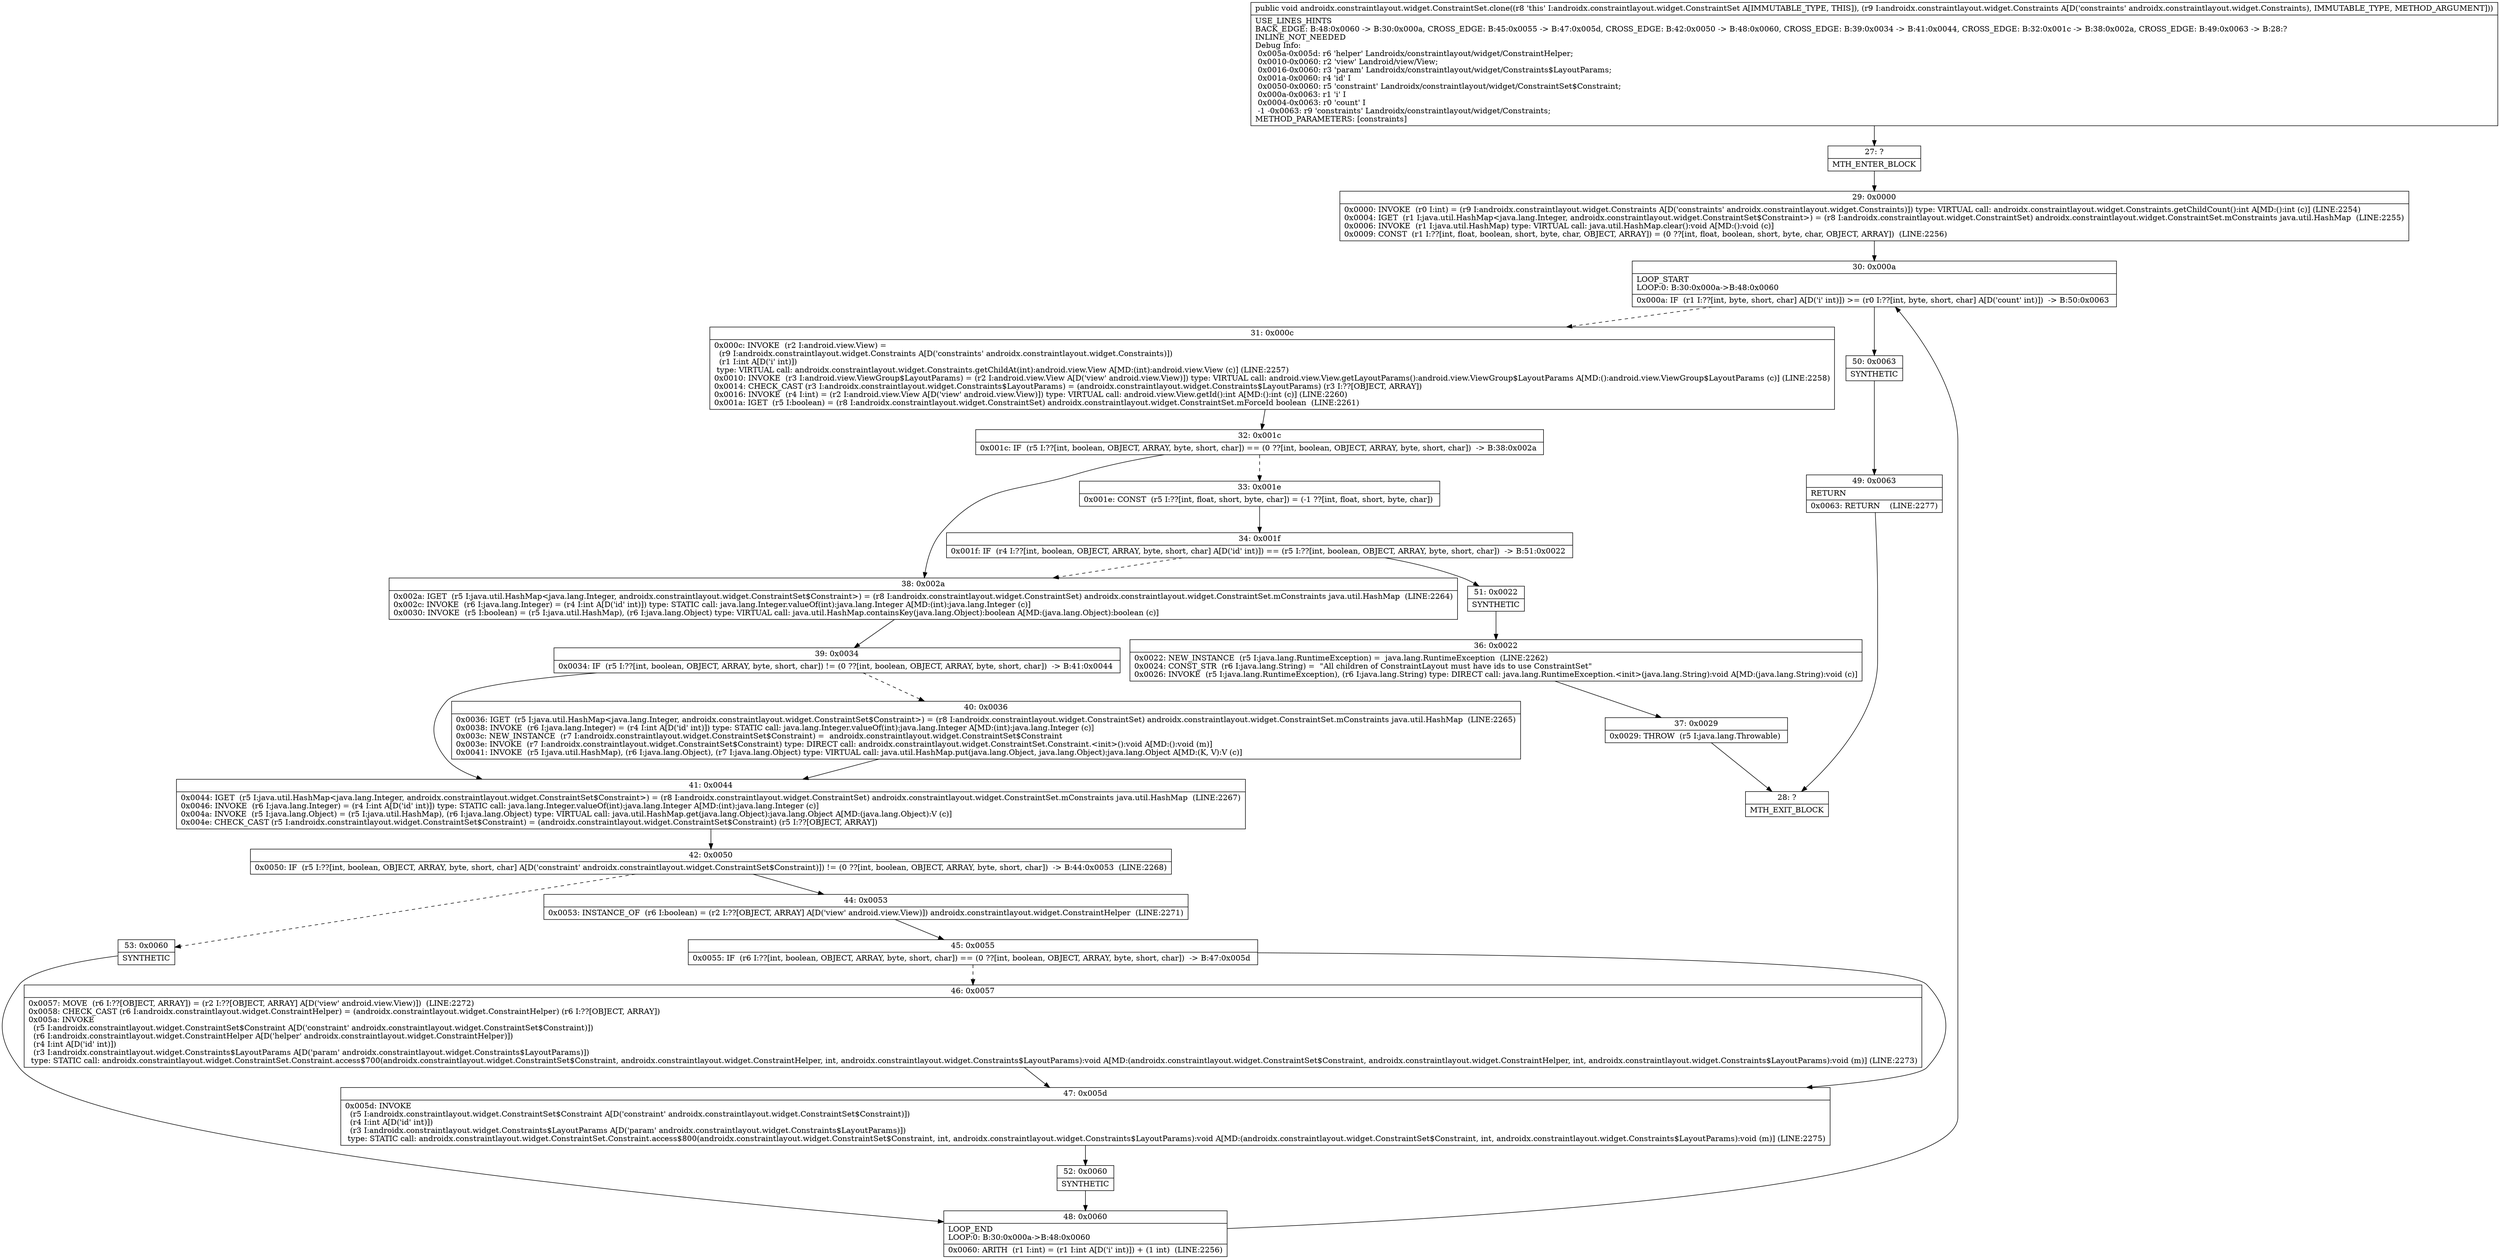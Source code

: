 digraph "CFG forandroidx.constraintlayout.widget.ConstraintSet.clone(Landroidx\/constraintlayout\/widget\/Constraints;)V" {
Node_27 [shape=record,label="{27\:\ ?|MTH_ENTER_BLOCK\l}"];
Node_29 [shape=record,label="{29\:\ 0x0000|0x0000: INVOKE  (r0 I:int) = (r9 I:androidx.constraintlayout.widget.Constraints A[D('constraints' androidx.constraintlayout.widget.Constraints)]) type: VIRTUAL call: androidx.constraintlayout.widget.Constraints.getChildCount():int A[MD:():int (c)] (LINE:2254)\l0x0004: IGET  (r1 I:java.util.HashMap\<java.lang.Integer, androidx.constraintlayout.widget.ConstraintSet$Constraint\>) = (r8 I:androidx.constraintlayout.widget.ConstraintSet) androidx.constraintlayout.widget.ConstraintSet.mConstraints java.util.HashMap  (LINE:2255)\l0x0006: INVOKE  (r1 I:java.util.HashMap) type: VIRTUAL call: java.util.HashMap.clear():void A[MD:():void (c)]\l0x0009: CONST  (r1 I:??[int, float, boolean, short, byte, char, OBJECT, ARRAY]) = (0 ??[int, float, boolean, short, byte, char, OBJECT, ARRAY])  (LINE:2256)\l}"];
Node_30 [shape=record,label="{30\:\ 0x000a|LOOP_START\lLOOP:0: B:30:0x000a\-\>B:48:0x0060\l|0x000a: IF  (r1 I:??[int, byte, short, char] A[D('i' int)]) \>= (r0 I:??[int, byte, short, char] A[D('count' int)])  \-\> B:50:0x0063 \l}"];
Node_31 [shape=record,label="{31\:\ 0x000c|0x000c: INVOKE  (r2 I:android.view.View) = \l  (r9 I:androidx.constraintlayout.widget.Constraints A[D('constraints' androidx.constraintlayout.widget.Constraints)])\l  (r1 I:int A[D('i' int)])\l type: VIRTUAL call: androidx.constraintlayout.widget.Constraints.getChildAt(int):android.view.View A[MD:(int):android.view.View (c)] (LINE:2257)\l0x0010: INVOKE  (r3 I:android.view.ViewGroup$LayoutParams) = (r2 I:android.view.View A[D('view' android.view.View)]) type: VIRTUAL call: android.view.View.getLayoutParams():android.view.ViewGroup$LayoutParams A[MD:():android.view.ViewGroup$LayoutParams (c)] (LINE:2258)\l0x0014: CHECK_CAST (r3 I:androidx.constraintlayout.widget.Constraints$LayoutParams) = (androidx.constraintlayout.widget.Constraints$LayoutParams) (r3 I:??[OBJECT, ARRAY]) \l0x0016: INVOKE  (r4 I:int) = (r2 I:android.view.View A[D('view' android.view.View)]) type: VIRTUAL call: android.view.View.getId():int A[MD:():int (c)] (LINE:2260)\l0x001a: IGET  (r5 I:boolean) = (r8 I:androidx.constraintlayout.widget.ConstraintSet) androidx.constraintlayout.widget.ConstraintSet.mForceId boolean  (LINE:2261)\l}"];
Node_32 [shape=record,label="{32\:\ 0x001c|0x001c: IF  (r5 I:??[int, boolean, OBJECT, ARRAY, byte, short, char]) == (0 ??[int, boolean, OBJECT, ARRAY, byte, short, char])  \-\> B:38:0x002a \l}"];
Node_33 [shape=record,label="{33\:\ 0x001e|0x001e: CONST  (r5 I:??[int, float, short, byte, char]) = (\-1 ??[int, float, short, byte, char]) \l}"];
Node_34 [shape=record,label="{34\:\ 0x001f|0x001f: IF  (r4 I:??[int, boolean, OBJECT, ARRAY, byte, short, char] A[D('id' int)]) == (r5 I:??[int, boolean, OBJECT, ARRAY, byte, short, char])  \-\> B:51:0x0022 \l}"];
Node_51 [shape=record,label="{51\:\ 0x0022|SYNTHETIC\l}"];
Node_36 [shape=record,label="{36\:\ 0x0022|0x0022: NEW_INSTANCE  (r5 I:java.lang.RuntimeException) =  java.lang.RuntimeException  (LINE:2262)\l0x0024: CONST_STR  (r6 I:java.lang.String) =  \"All children of ConstraintLayout must have ids to use ConstraintSet\" \l0x0026: INVOKE  (r5 I:java.lang.RuntimeException), (r6 I:java.lang.String) type: DIRECT call: java.lang.RuntimeException.\<init\>(java.lang.String):void A[MD:(java.lang.String):void (c)]\l}"];
Node_37 [shape=record,label="{37\:\ 0x0029|0x0029: THROW  (r5 I:java.lang.Throwable) \l}"];
Node_28 [shape=record,label="{28\:\ ?|MTH_EXIT_BLOCK\l}"];
Node_38 [shape=record,label="{38\:\ 0x002a|0x002a: IGET  (r5 I:java.util.HashMap\<java.lang.Integer, androidx.constraintlayout.widget.ConstraintSet$Constraint\>) = (r8 I:androidx.constraintlayout.widget.ConstraintSet) androidx.constraintlayout.widget.ConstraintSet.mConstraints java.util.HashMap  (LINE:2264)\l0x002c: INVOKE  (r6 I:java.lang.Integer) = (r4 I:int A[D('id' int)]) type: STATIC call: java.lang.Integer.valueOf(int):java.lang.Integer A[MD:(int):java.lang.Integer (c)]\l0x0030: INVOKE  (r5 I:boolean) = (r5 I:java.util.HashMap), (r6 I:java.lang.Object) type: VIRTUAL call: java.util.HashMap.containsKey(java.lang.Object):boolean A[MD:(java.lang.Object):boolean (c)]\l}"];
Node_39 [shape=record,label="{39\:\ 0x0034|0x0034: IF  (r5 I:??[int, boolean, OBJECT, ARRAY, byte, short, char]) != (0 ??[int, boolean, OBJECT, ARRAY, byte, short, char])  \-\> B:41:0x0044 \l}"];
Node_40 [shape=record,label="{40\:\ 0x0036|0x0036: IGET  (r5 I:java.util.HashMap\<java.lang.Integer, androidx.constraintlayout.widget.ConstraintSet$Constraint\>) = (r8 I:androidx.constraintlayout.widget.ConstraintSet) androidx.constraintlayout.widget.ConstraintSet.mConstraints java.util.HashMap  (LINE:2265)\l0x0038: INVOKE  (r6 I:java.lang.Integer) = (r4 I:int A[D('id' int)]) type: STATIC call: java.lang.Integer.valueOf(int):java.lang.Integer A[MD:(int):java.lang.Integer (c)]\l0x003c: NEW_INSTANCE  (r7 I:androidx.constraintlayout.widget.ConstraintSet$Constraint) =  androidx.constraintlayout.widget.ConstraintSet$Constraint \l0x003e: INVOKE  (r7 I:androidx.constraintlayout.widget.ConstraintSet$Constraint) type: DIRECT call: androidx.constraintlayout.widget.ConstraintSet.Constraint.\<init\>():void A[MD:():void (m)]\l0x0041: INVOKE  (r5 I:java.util.HashMap), (r6 I:java.lang.Object), (r7 I:java.lang.Object) type: VIRTUAL call: java.util.HashMap.put(java.lang.Object, java.lang.Object):java.lang.Object A[MD:(K, V):V (c)]\l}"];
Node_41 [shape=record,label="{41\:\ 0x0044|0x0044: IGET  (r5 I:java.util.HashMap\<java.lang.Integer, androidx.constraintlayout.widget.ConstraintSet$Constraint\>) = (r8 I:androidx.constraintlayout.widget.ConstraintSet) androidx.constraintlayout.widget.ConstraintSet.mConstraints java.util.HashMap  (LINE:2267)\l0x0046: INVOKE  (r6 I:java.lang.Integer) = (r4 I:int A[D('id' int)]) type: STATIC call: java.lang.Integer.valueOf(int):java.lang.Integer A[MD:(int):java.lang.Integer (c)]\l0x004a: INVOKE  (r5 I:java.lang.Object) = (r5 I:java.util.HashMap), (r6 I:java.lang.Object) type: VIRTUAL call: java.util.HashMap.get(java.lang.Object):java.lang.Object A[MD:(java.lang.Object):V (c)]\l0x004e: CHECK_CAST (r5 I:androidx.constraintlayout.widget.ConstraintSet$Constraint) = (androidx.constraintlayout.widget.ConstraintSet$Constraint) (r5 I:??[OBJECT, ARRAY]) \l}"];
Node_42 [shape=record,label="{42\:\ 0x0050|0x0050: IF  (r5 I:??[int, boolean, OBJECT, ARRAY, byte, short, char] A[D('constraint' androidx.constraintlayout.widget.ConstraintSet$Constraint)]) != (0 ??[int, boolean, OBJECT, ARRAY, byte, short, char])  \-\> B:44:0x0053  (LINE:2268)\l}"];
Node_44 [shape=record,label="{44\:\ 0x0053|0x0053: INSTANCE_OF  (r6 I:boolean) = (r2 I:??[OBJECT, ARRAY] A[D('view' android.view.View)]) androidx.constraintlayout.widget.ConstraintHelper  (LINE:2271)\l}"];
Node_45 [shape=record,label="{45\:\ 0x0055|0x0055: IF  (r6 I:??[int, boolean, OBJECT, ARRAY, byte, short, char]) == (0 ??[int, boolean, OBJECT, ARRAY, byte, short, char])  \-\> B:47:0x005d \l}"];
Node_46 [shape=record,label="{46\:\ 0x0057|0x0057: MOVE  (r6 I:??[OBJECT, ARRAY]) = (r2 I:??[OBJECT, ARRAY] A[D('view' android.view.View)])  (LINE:2272)\l0x0058: CHECK_CAST (r6 I:androidx.constraintlayout.widget.ConstraintHelper) = (androidx.constraintlayout.widget.ConstraintHelper) (r6 I:??[OBJECT, ARRAY]) \l0x005a: INVOKE  \l  (r5 I:androidx.constraintlayout.widget.ConstraintSet$Constraint A[D('constraint' androidx.constraintlayout.widget.ConstraintSet$Constraint)])\l  (r6 I:androidx.constraintlayout.widget.ConstraintHelper A[D('helper' androidx.constraintlayout.widget.ConstraintHelper)])\l  (r4 I:int A[D('id' int)])\l  (r3 I:androidx.constraintlayout.widget.Constraints$LayoutParams A[D('param' androidx.constraintlayout.widget.Constraints$LayoutParams)])\l type: STATIC call: androidx.constraintlayout.widget.ConstraintSet.Constraint.access$700(androidx.constraintlayout.widget.ConstraintSet$Constraint, androidx.constraintlayout.widget.ConstraintHelper, int, androidx.constraintlayout.widget.Constraints$LayoutParams):void A[MD:(androidx.constraintlayout.widget.ConstraintSet$Constraint, androidx.constraintlayout.widget.ConstraintHelper, int, androidx.constraintlayout.widget.Constraints$LayoutParams):void (m)] (LINE:2273)\l}"];
Node_47 [shape=record,label="{47\:\ 0x005d|0x005d: INVOKE  \l  (r5 I:androidx.constraintlayout.widget.ConstraintSet$Constraint A[D('constraint' androidx.constraintlayout.widget.ConstraintSet$Constraint)])\l  (r4 I:int A[D('id' int)])\l  (r3 I:androidx.constraintlayout.widget.Constraints$LayoutParams A[D('param' androidx.constraintlayout.widget.Constraints$LayoutParams)])\l type: STATIC call: androidx.constraintlayout.widget.ConstraintSet.Constraint.access$800(androidx.constraintlayout.widget.ConstraintSet$Constraint, int, androidx.constraintlayout.widget.Constraints$LayoutParams):void A[MD:(androidx.constraintlayout.widget.ConstraintSet$Constraint, int, androidx.constraintlayout.widget.Constraints$LayoutParams):void (m)] (LINE:2275)\l}"];
Node_52 [shape=record,label="{52\:\ 0x0060|SYNTHETIC\l}"];
Node_48 [shape=record,label="{48\:\ 0x0060|LOOP_END\lLOOP:0: B:30:0x000a\-\>B:48:0x0060\l|0x0060: ARITH  (r1 I:int) = (r1 I:int A[D('i' int)]) + (1 int)  (LINE:2256)\l}"];
Node_53 [shape=record,label="{53\:\ 0x0060|SYNTHETIC\l}"];
Node_50 [shape=record,label="{50\:\ 0x0063|SYNTHETIC\l}"];
Node_49 [shape=record,label="{49\:\ 0x0063|RETURN\l|0x0063: RETURN    (LINE:2277)\l}"];
MethodNode[shape=record,label="{public void androidx.constraintlayout.widget.ConstraintSet.clone((r8 'this' I:androidx.constraintlayout.widget.ConstraintSet A[IMMUTABLE_TYPE, THIS]), (r9 I:androidx.constraintlayout.widget.Constraints A[D('constraints' androidx.constraintlayout.widget.Constraints), IMMUTABLE_TYPE, METHOD_ARGUMENT]))  | USE_LINES_HINTS\lBACK_EDGE: B:48:0x0060 \-\> B:30:0x000a, CROSS_EDGE: B:45:0x0055 \-\> B:47:0x005d, CROSS_EDGE: B:42:0x0050 \-\> B:48:0x0060, CROSS_EDGE: B:39:0x0034 \-\> B:41:0x0044, CROSS_EDGE: B:32:0x001c \-\> B:38:0x002a, CROSS_EDGE: B:49:0x0063 \-\> B:28:?\lINLINE_NOT_NEEDED\lDebug Info:\l  0x005a\-0x005d: r6 'helper' Landroidx\/constraintlayout\/widget\/ConstraintHelper;\l  0x0010\-0x0060: r2 'view' Landroid\/view\/View;\l  0x0016\-0x0060: r3 'param' Landroidx\/constraintlayout\/widget\/Constraints$LayoutParams;\l  0x001a\-0x0060: r4 'id' I\l  0x0050\-0x0060: r5 'constraint' Landroidx\/constraintlayout\/widget\/ConstraintSet$Constraint;\l  0x000a\-0x0063: r1 'i' I\l  0x0004\-0x0063: r0 'count' I\l  \-1 \-0x0063: r9 'constraints' Landroidx\/constraintlayout\/widget\/Constraints;\lMETHOD_PARAMETERS: [constraints]\l}"];
MethodNode -> Node_27;Node_27 -> Node_29;
Node_29 -> Node_30;
Node_30 -> Node_31[style=dashed];
Node_30 -> Node_50;
Node_31 -> Node_32;
Node_32 -> Node_33[style=dashed];
Node_32 -> Node_38;
Node_33 -> Node_34;
Node_34 -> Node_38[style=dashed];
Node_34 -> Node_51;
Node_51 -> Node_36;
Node_36 -> Node_37;
Node_37 -> Node_28;
Node_38 -> Node_39;
Node_39 -> Node_40[style=dashed];
Node_39 -> Node_41;
Node_40 -> Node_41;
Node_41 -> Node_42;
Node_42 -> Node_44;
Node_42 -> Node_53[style=dashed];
Node_44 -> Node_45;
Node_45 -> Node_46[style=dashed];
Node_45 -> Node_47;
Node_46 -> Node_47;
Node_47 -> Node_52;
Node_52 -> Node_48;
Node_48 -> Node_30;
Node_53 -> Node_48;
Node_50 -> Node_49;
Node_49 -> Node_28;
}

